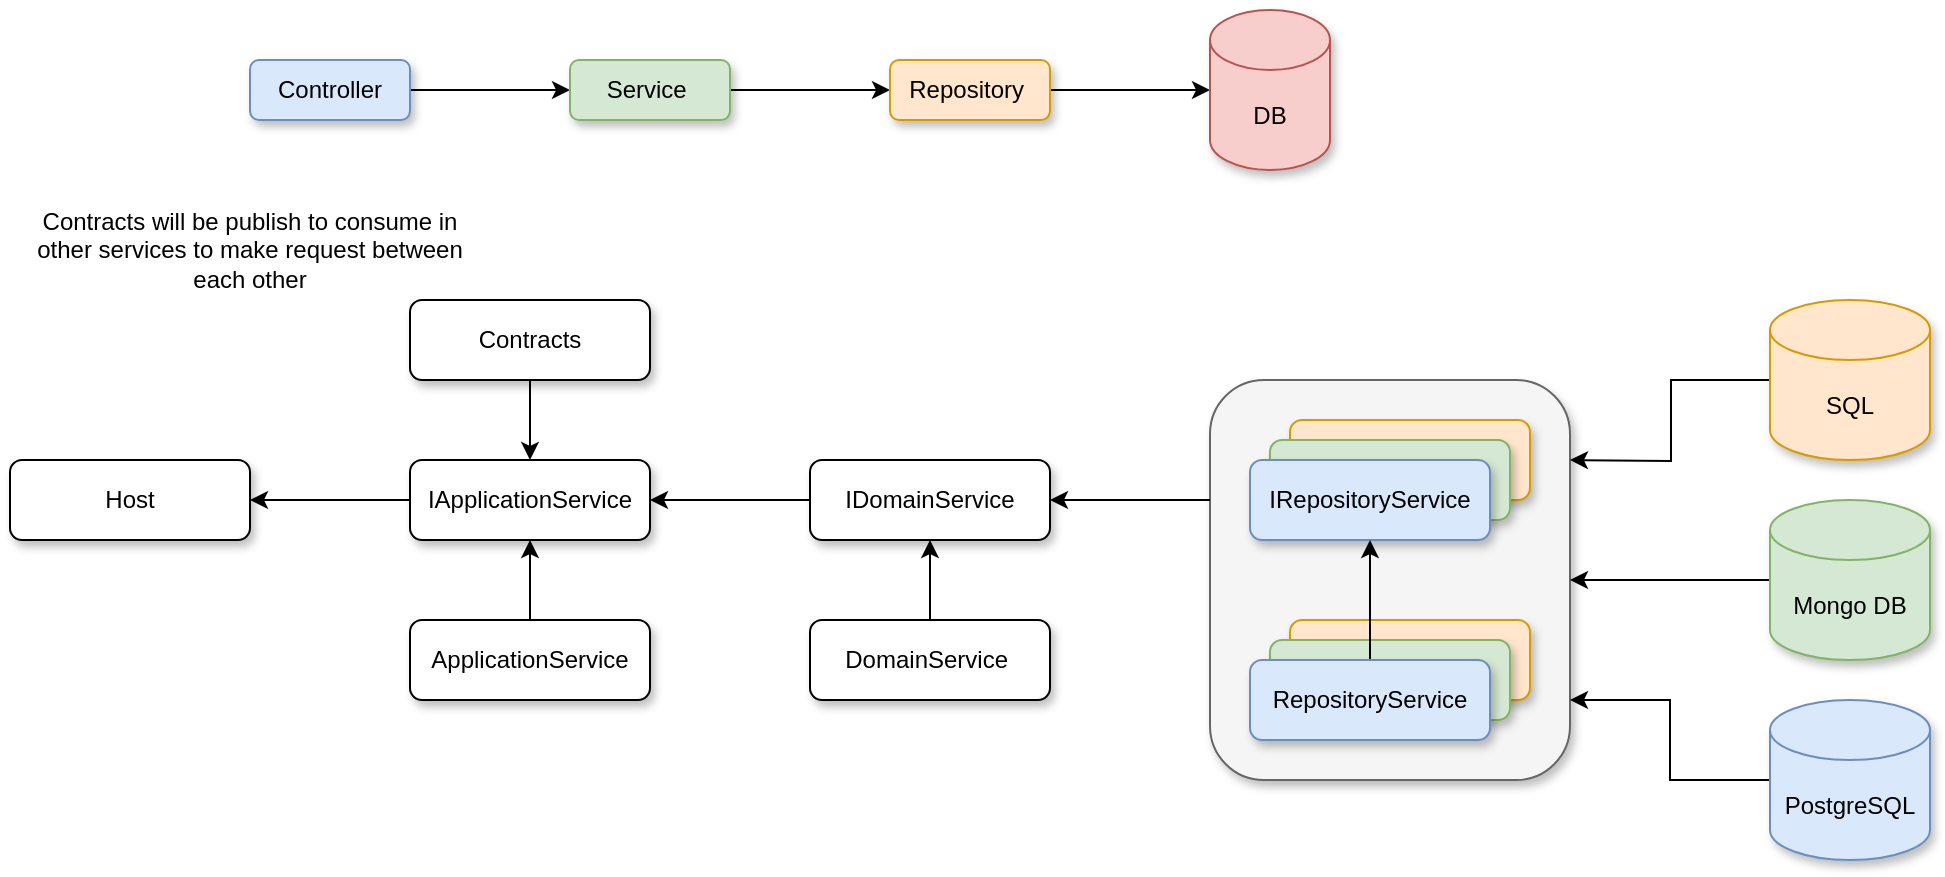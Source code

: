 <mxfile version="20.2.7" type="github" pages="2">
  <diagram id="7UlVRwlyegr4FhzEtUno" name="Service Design">
    <mxGraphModel dx="810" dy="650" grid="1" gridSize="10" guides="1" tooltips="1" connect="1" arrows="1" fold="1" page="1" pageScale="1" pageWidth="1100" pageHeight="850" math="0" shadow="0">
      <root>
        <mxCell id="0" />
        <mxCell id="1" parent="0" />
        <mxCell id="ev7gZziuKa32cAHw3EfZ-43" value="" style="rounded=1;whiteSpace=wrap;html=1;shadow=1;fillColor=#f5f5f5;strokeColor=#666666;fontColor=#333333;" vertex="1" parent="1">
          <mxGeometry x="640" y="240" width="180" height="200" as="geometry" />
        </mxCell>
        <mxCell id="ev7gZziuKa32cAHw3EfZ-7" style="edgeStyle=orthogonalEdgeStyle;rounded=0;orthogonalLoop=1;jettySize=auto;html=1;entryX=0;entryY=0.5;entryDx=0;entryDy=0;" edge="1" parent="1" source="ev7gZziuKa32cAHw3EfZ-2" target="ev7gZziuKa32cAHw3EfZ-4">
          <mxGeometry relative="1" as="geometry" />
        </mxCell>
        <mxCell id="ev7gZziuKa32cAHw3EfZ-2" value="Controller" style="rounded=1;whiteSpace=wrap;html=1;shadow=1;fillColor=#dae8fc;strokeColor=#6c8ebf;" vertex="1" parent="1">
          <mxGeometry x="160" y="80" width="80" height="30" as="geometry" />
        </mxCell>
        <mxCell id="ev7gZziuKa32cAHw3EfZ-8" style="edgeStyle=orthogonalEdgeStyle;rounded=0;orthogonalLoop=1;jettySize=auto;html=1;entryX=0;entryY=0.5;entryDx=0;entryDy=0;" edge="1" parent="1" source="ev7gZziuKa32cAHw3EfZ-4" target="ev7gZziuKa32cAHw3EfZ-5">
          <mxGeometry relative="1" as="geometry" />
        </mxCell>
        <mxCell id="ev7gZziuKa32cAHw3EfZ-4" value="Service&amp;nbsp;" style="rounded=1;whiteSpace=wrap;html=1;shadow=1;fillColor=#d5e8d4;strokeColor=#82b366;" vertex="1" parent="1">
          <mxGeometry x="320" y="80" width="80" height="30" as="geometry" />
        </mxCell>
        <mxCell id="ev7gZziuKa32cAHw3EfZ-9" style="edgeStyle=orthogonalEdgeStyle;rounded=0;orthogonalLoop=1;jettySize=auto;html=1;entryX=0;entryY=0.5;entryDx=0;entryDy=0;entryPerimeter=0;" edge="1" parent="1" source="ev7gZziuKa32cAHw3EfZ-5" target="ev7gZziuKa32cAHw3EfZ-6">
          <mxGeometry relative="1" as="geometry" />
        </mxCell>
        <mxCell id="ev7gZziuKa32cAHw3EfZ-5" value="Repository&amp;nbsp;" style="rounded=1;whiteSpace=wrap;html=1;shadow=1;fillColor=#ffe6cc;strokeColor=#d79b00;" vertex="1" parent="1">
          <mxGeometry x="480" y="80" width="80" height="30" as="geometry" />
        </mxCell>
        <mxCell id="ev7gZziuKa32cAHw3EfZ-6" value="DB" style="shape=cylinder3;whiteSpace=wrap;html=1;boundedLbl=1;backgroundOutline=1;size=15;shadow=1;fillColor=#f8cecc;strokeColor=#b85450;" vertex="1" parent="1">
          <mxGeometry x="640" y="55" width="60" height="80" as="geometry" />
        </mxCell>
        <mxCell id="ev7gZziuKa32cAHw3EfZ-10" value="Host" style="rounded=1;whiteSpace=wrap;html=1;shadow=1;" vertex="1" parent="1">
          <mxGeometry x="40" y="280" width="120" height="40" as="geometry" />
        </mxCell>
        <mxCell id="ev7gZziuKa32cAHw3EfZ-26" value="" style="edgeStyle=orthogonalEdgeStyle;rounded=0;orthogonalLoop=1;jettySize=auto;html=1;" edge="1" parent="1" source="ev7gZziuKa32cAHw3EfZ-11" target="ev7gZziuKa32cAHw3EfZ-15">
          <mxGeometry relative="1" as="geometry" />
        </mxCell>
        <mxCell id="ev7gZziuKa32cAHw3EfZ-11" value="ApplicationService" style="rounded=1;whiteSpace=wrap;html=1;shadow=1;" vertex="1" parent="1">
          <mxGeometry x="240" y="360" width="120" height="40" as="geometry" />
        </mxCell>
        <mxCell id="ev7gZziuKa32cAHw3EfZ-27" style="edgeStyle=orthogonalEdgeStyle;rounded=0;orthogonalLoop=1;jettySize=auto;html=1;entryX=0.5;entryY=1;entryDx=0;entryDy=0;" edge="1" parent="1" source="ev7gZziuKa32cAHw3EfZ-12" target="ev7gZziuKa32cAHw3EfZ-16">
          <mxGeometry relative="1" as="geometry" />
        </mxCell>
        <mxCell id="ev7gZziuKa32cAHw3EfZ-12" value="DomainService&amp;nbsp;" style="rounded=1;whiteSpace=wrap;html=1;shadow=1;" vertex="1" parent="1">
          <mxGeometry x="440" y="360" width="120" height="40" as="geometry" />
        </mxCell>
        <mxCell id="ev7gZziuKa32cAHw3EfZ-47" style="edgeStyle=orthogonalEdgeStyle;rounded=0;orthogonalLoop=1;jettySize=auto;html=1;" edge="1" parent="1" source="ev7gZziuKa32cAHw3EfZ-13">
          <mxGeometry relative="1" as="geometry">
            <mxPoint x="820" y="280" as="targetPoint" />
          </mxGeometry>
        </mxCell>
        <mxCell id="ev7gZziuKa32cAHw3EfZ-13" value="SQL" style="shape=cylinder3;whiteSpace=wrap;html=1;boundedLbl=1;backgroundOutline=1;size=15;shadow=1;fillColor=#ffe6cc;strokeColor=#d79b00;" vertex="1" parent="1">
          <mxGeometry x="920" y="200" width="80" height="80" as="geometry" />
        </mxCell>
        <mxCell id="ev7gZziuKa32cAHw3EfZ-19" style="edgeStyle=orthogonalEdgeStyle;rounded=0;orthogonalLoop=1;jettySize=auto;html=1;entryX=1;entryY=0.5;entryDx=0;entryDy=0;" edge="1" parent="1" source="ev7gZziuKa32cAHw3EfZ-15" target="ev7gZziuKa32cAHw3EfZ-10">
          <mxGeometry relative="1" as="geometry" />
        </mxCell>
        <mxCell id="ev7gZziuKa32cAHw3EfZ-15" value="IApplicationService" style="rounded=1;whiteSpace=wrap;html=1;shadow=1;" vertex="1" parent="1">
          <mxGeometry x="240" y="280" width="120" height="40" as="geometry" />
        </mxCell>
        <mxCell id="ev7gZziuKa32cAHw3EfZ-25" style="edgeStyle=orthogonalEdgeStyle;rounded=0;orthogonalLoop=1;jettySize=auto;html=1;entryX=1;entryY=0.5;entryDx=0;entryDy=0;" edge="1" parent="1" source="ev7gZziuKa32cAHw3EfZ-16" target="ev7gZziuKa32cAHw3EfZ-15">
          <mxGeometry relative="1" as="geometry" />
        </mxCell>
        <mxCell id="ev7gZziuKa32cAHw3EfZ-16" value="IDomainService" style="rounded=1;whiteSpace=wrap;html=1;shadow=1;" vertex="1" parent="1">
          <mxGeometry x="440" y="280" width="120" height="40" as="geometry" />
        </mxCell>
        <mxCell id="ev7gZziuKa32cAHw3EfZ-49" style="edgeStyle=orthogonalEdgeStyle;rounded=0;orthogonalLoop=1;jettySize=auto;html=1;entryX=1;entryY=0.5;entryDx=0;entryDy=0;" edge="1" parent="1" source="ev7gZziuKa32cAHw3EfZ-28" target="ev7gZziuKa32cAHw3EfZ-43">
          <mxGeometry relative="1" as="geometry" />
        </mxCell>
        <mxCell id="ev7gZziuKa32cAHw3EfZ-28" value="Mongo DB" style="shape=cylinder3;whiteSpace=wrap;html=1;boundedLbl=1;backgroundOutline=1;size=15;shadow=1;fillColor=#d5e8d4;strokeColor=#82b366;" vertex="1" parent="1">
          <mxGeometry x="920" y="300" width="80" height="80" as="geometry" />
        </mxCell>
        <mxCell id="ev7gZziuKa32cAHw3EfZ-48" value="" style="edgeStyle=orthogonalEdgeStyle;rounded=0;orthogonalLoop=1;jettySize=auto;html=1;entryX=1;entryY=0.8;entryDx=0;entryDy=0;entryPerimeter=0;" edge="1" parent="1" source="ev7gZziuKa32cAHw3EfZ-29" target="ev7gZziuKa32cAHw3EfZ-43">
          <mxGeometry relative="1" as="geometry" />
        </mxCell>
        <mxCell id="ev7gZziuKa32cAHw3EfZ-29" value="PostgreSQL" style="shape=cylinder3;whiteSpace=wrap;html=1;boundedLbl=1;backgroundOutline=1;size=15;shadow=1;fillColor=#dae8fc;strokeColor=#6c8ebf;" vertex="1" parent="1">
          <mxGeometry x="920" y="400" width="80" height="80" as="geometry" />
        </mxCell>
        <mxCell id="ev7gZziuKa32cAHw3EfZ-33" value="" style="rounded=1;whiteSpace=wrap;html=1;shadow=1;fillColor=#ffe6cc;strokeColor=#d79b00;" vertex="1" parent="1">
          <mxGeometry x="680" y="260" width="120" height="40" as="geometry" />
        </mxCell>
        <mxCell id="ev7gZziuKa32cAHw3EfZ-32" value="" style="rounded=1;whiteSpace=wrap;html=1;shadow=1;fillColor=#d5e8d4;strokeColor=#82b366;" vertex="1" parent="1">
          <mxGeometry x="670" y="270" width="120" height="40" as="geometry" />
        </mxCell>
        <mxCell id="ev7gZziuKa32cAHw3EfZ-30" value="IRepositoryService" style="rounded=1;whiteSpace=wrap;html=1;shadow=1;fillColor=#dae8fc;strokeColor=#6c8ebf;" vertex="1" parent="1">
          <mxGeometry x="660" y="280" width="120" height="40" as="geometry" />
        </mxCell>
        <mxCell id="ev7gZziuKa32cAHw3EfZ-35" value="" style="rounded=1;whiteSpace=wrap;html=1;shadow=1;fillColor=#ffe6cc;strokeColor=#d79b00;" vertex="1" parent="1">
          <mxGeometry x="680" y="360" width="120" height="40" as="geometry" />
        </mxCell>
        <mxCell id="ev7gZziuKa32cAHw3EfZ-36" value="" style="rounded=1;whiteSpace=wrap;html=1;shadow=1;fillColor=#d5e8d4;strokeColor=#82b366;" vertex="1" parent="1">
          <mxGeometry x="670" y="370" width="120" height="40" as="geometry" />
        </mxCell>
        <mxCell id="ev7gZziuKa32cAHw3EfZ-42" style="edgeStyle=orthogonalEdgeStyle;rounded=0;orthogonalLoop=1;jettySize=auto;html=1;entryX=0.5;entryY=1;entryDx=0;entryDy=0;" edge="1" parent="1" source="ev7gZziuKa32cAHw3EfZ-31" target="ev7gZziuKa32cAHw3EfZ-30">
          <mxGeometry relative="1" as="geometry" />
        </mxCell>
        <mxCell id="ev7gZziuKa32cAHw3EfZ-31" value="RepositoryService" style="rounded=1;whiteSpace=wrap;html=1;shadow=1;fillColor=#dae8fc;strokeColor=#6c8ebf;" vertex="1" parent="1">
          <mxGeometry x="660" y="380" width="120" height="40" as="geometry" />
        </mxCell>
        <mxCell id="ev7gZziuKa32cAHw3EfZ-44" value="" style="endArrow=classic;html=1;rounded=0;exitX=0;exitY=0.3;exitDx=0;exitDy=0;exitPerimeter=0;entryX=1;entryY=0.5;entryDx=0;entryDy=0;" edge="1" parent="1" source="ev7gZziuKa32cAHw3EfZ-43" target="ev7gZziuKa32cAHw3EfZ-16">
          <mxGeometry width="50" height="50" relative="1" as="geometry">
            <mxPoint x="670" y="550" as="sourcePoint" />
            <mxPoint x="590" y="550" as="targetPoint" />
          </mxGeometry>
        </mxCell>
        <mxCell id="aoRTuB5v5Qe9X8MVWNxJ-2" style="edgeStyle=orthogonalEdgeStyle;rounded=0;orthogonalLoop=1;jettySize=auto;html=1;entryX=0.5;entryY=0;entryDx=0;entryDy=0;" edge="1" parent="1" source="aoRTuB5v5Qe9X8MVWNxJ-1" target="ev7gZziuKa32cAHw3EfZ-15">
          <mxGeometry relative="1" as="geometry" />
        </mxCell>
        <mxCell id="aoRTuB5v5Qe9X8MVWNxJ-1" value="Contracts" style="rounded=1;whiteSpace=wrap;html=1;shadow=1;" vertex="1" parent="1">
          <mxGeometry x="240" y="200" width="120" height="40" as="geometry" />
        </mxCell>
        <mxCell id="aoRTuB5v5Qe9X8MVWNxJ-3" value="Contracts will be publish to consume in other services to make request between each other" style="text;html=1;strokeColor=none;fillColor=none;align=center;verticalAlign=middle;whiteSpace=wrap;rounded=0;shadow=1;" vertex="1" parent="1">
          <mxGeometry x="40" y="160" width="240" height="30" as="geometry" />
        </mxCell>
      </root>
    </mxGraphModel>
  </diagram>
  <diagram id="9YIgchQwDhizgGaYhz4Y" name="Consul Cluster">
    <mxGraphModel dx="1910" dy="1500" grid="1" gridSize="10" guides="1" tooltips="1" connect="1" arrows="1" fold="1" page="1" pageScale="1" pageWidth="1100" pageHeight="850" math="0" shadow="0">
      <root>
        <mxCell id="0" />
        <mxCell id="1" parent="0" />
        <mxCell id="NOGFLZ6ogDhnEa0tmBLq-39" style="edgeStyle=orthogonalEdgeStyle;rounded=0;orthogonalLoop=1;jettySize=auto;html=1;exitX=0;exitY=0.75;exitDx=0;exitDy=0;entryX=1;entryY=0.815;entryDx=0;entryDy=0;entryPerimeter=0;" edge="1" parent="1" source="NOGFLZ6ogDhnEa0tmBLq-19" target="NOGFLZ6ogDhnEa0tmBLq-34">
          <mxGeometry relative="1" as="geometry">
            <mxPoint x="-36" y="430" as="targetPoint" />
          </mxGeometry>
        </mxCell>
        <mxCell id="NOGFLZ6ogDhnEa0tmBLq-40" style="edgeStyle=orthogonalEdgeStyle;rounded=0;orthogonalLoop=1;jettySize=auto;html=1;exitX=0;exitY=0.25;exitDx=0;exitDy=0;entryX=1.031;entryY=0.186;entryDx=0;entryDy=0;entryPerimeter=0;" edge="1" parent="1" source="NOGFLZ6ogDhnEa0tmBLq-19" target="NOGFLZ6ogDhnEa0tmBLq-34">
          <mxGeometry relative="1" as="geometry">
            <Array as="points">
              <mxPoint x="20" y="90" />
              <mxPoint x="20" y="90" />
            </Array>
          </mxGeometry>
        </mxCell>
        <mxCell id="NOGFLZ6ogDhnEa0tmBLq-19" value="" style="rounded=0;whiteSpace=wrap;html=1;shadow=1;fillColor=#f5f5f5;fontColor=#333333;strokeColor=#666666;" vertex="1" parent="1">
          <mxGeometry x="40" y="-80" width="280" height="680" as="geometry" />
        </mxCell>
        <mxCell id="NOGFLZ6ogDhnEa0tmBLq-30" value="" style="rounded=1;whiteSpace=wrap;html=1;shadow=1;fillColor=#d5e8d4;strokeColor=#82b366;" vertex="1" parent="1">
          <mxGeometry x="60" y="-60" width="240" height="270" as="geometry" />
        </mxCell>
        <mxCell id="NOGFLZ6ogDhnEa0tmBLq-29" value="" style="rounded=1;whiteSpace=wrap;html=1;shadow=1;fillColor=#d5e8d4;strokeColor=#82b366;" vertex="1" parent="1">
          <mxGeometry x="60" y="310" width="240" height="270" as="geometry" />
        </mxCell>
        <mxCell id="NOGFLZ6ogDhnEa0tmBLq-13" value="" style="rounded=1;whiteSpace=wrap;html=1;shadow=1;fillColor=#f8cecc;strokeColor=#b85450;" vertex="1" parent="1">
          <mxGeometry x="80" y="-10" width="200" height="200" as="geometry" />
        </mxCell>
        <mxCell id="CTIIRsL9QOYnOuWOGqHX-2" value="" style="rounded=1;whiteSpace=wrap;html=1;shadow=1;fillColor=#ffe6cc;strokeColor=#d79b00;" vertex="1" parent="1">
          <mxGeometry x="410" y="30" width="120" height="40" as="geometry" />
        </mxCell>
        <mxCell id="NOGFLZ6ogDhnEa0tmBLq-36" style="edgeStyle=orthogonalEdgeStyle;rounded=0;orthogonalLoop=1;jettySize=auto;html=1;entryX=1;entryY=0.35;entryDx=0;entryDy=0;entryPerimeter=0;" edge="1" parent="1" source="CTIIRsL9QOYnOuWOGqHX-1" target="NOGFLZ6ogDhnEa0tmBLq-13">
          <mxGeometry relative="1" as="geometry" />
        </mxCell>
        <mxCell id="CTIIRsL9QOYnOuWOGqHX-1" value="CatlogService" style="rounded=1;whiteSpace=wrap;html=1;shadow=1;fillColor=#bac8d3;strokeColor=#23445d;" vertex="1" parent="1">
          <mxGeometry x="400" y="40" width="120" height="40" as="geometry" />
        </mxCell>
        <mxCell id="NOGFLZ6ogDhnEa0tmBLq-2" value="" style="rounded=1;whiteSpace=wrap;html=1;shadow=1;fillColor=#e1d5e7;strokeColor=#9673a6;" vertex="1" parent="1">
          <mxGeometry x="410" y="120" width="120" height="40" as="geometry" />
        </mxCell>
        <mxCell id="NOGFLZ6ogDhnEa0tmBLq-35" style="edgeStyle=orthogonalEdgeStyle;rounded=0;orthogonalLoop=1;jettySize=auto;html=1;entryX=1;entryY=0.8;entryDx=0;entryDy=0;entryPerimeter=0;" edge="1" parent="1" source="NOGFLZ6ogDhnEa0tmBLq-1" target="NOGFLZ6ogDhnEa0tmBLq-13">
          <mxGeometry relative="1" as="geometry" />
        </mxCell>
        <mxCell id="NOGFLZ6ogDhnEa0tmBLq-1" value="ProductService" style="rounded=1;whiteSpace=wrap;html=1;shadow=1;fillColor=#dae8fc;strokeColor=#6c8ebf;" vertex="1" parent="1">
          <mxGeometry x="400" y="130" width="120" height="40" as="geometry" />
        </mxCell>
        <mxCell id="NOGFLZ6ogDhnEa0tmBLq-3" value="NODE-1&#xa;Consul Service Registry " style="swimlane;shadow=1;startSize=30;fillColor=#fff2cc;strokeColor=#d6b656;" vertex="1" parent="1">
          <mxGeometry x="100" y="10" width="160" height="160" as="geometry" />
        </mxCell>
        <mxCell id="NOGFLZ6ogDhnEa0tmBLq-5" value="http:\\catlogservice:8085" style="text;html=1;align=center;verticalAlign=middle;resizable=0;points=[];autosize=1;strokeColor=none;fillColor=none;" vertex="1" parent="NOGFLZ6ogDhnEa0tmBLq-3">
          <mxGeometry y="30" width="160" height="30" as="geometry" />
        </mxCell>
        <mxCell id="NOGFLZ6ogDhnEa0tmBLq-6" value="http:\\catlogservice:8086" style="text;html=1;align=center;verticalAlign=middle;resizable=0;points=[];autosize=1;strokeColor=none;fillColor=none;" vertex="1" parent="NOGFLZ6ogDhnEa0tmBLq-3">
          <mxGeometry y="50" width="160" height="30" as="geometry" />
        </mxCell>
        <mxCell id="NOGFLZ6ogDhnEa0tmBLq-8" value="http:\\productservice:9096" style="text;html=1;align=center;verticalAlign=middle;resizable=0;points=[];autosize=1;strokeColor=none;fillColor=none;" vertex="1" parent="NOGFLZ6ogDhnEa0tmBLq-3">
          <mxGeometry y="130" width="160" height="30" as="geometry" />
        </mxCell>
        <mxCell id="NOGFLZ6ogDhnEa0tmBLq-7" value="http:\\productservice:9095" style="text;html=1;align=center;verticalAlign=middle;resizable=0;points=[];autosize=1;strokeColor=none;fillColor=none;" vertex="1" parent="NOGFLZ6ogDhnEa0tmBLq-3">
          <mxGeometry y="110" width="160" height="30" as="geometry" />
        </mxCell>
        <mxCell id="NOGFLZ6ogDhnEa0tmBLq-14" value="&lt;b&gt;&lt;i&gt;&lt;u&gt;Availability Zone 1&lt;/u&gt;&lt;/i&gt;&lt;/b&gt;" style="text;html=1;strokeColor=none;fillColor=none;align=center;verticalAlign=middle;whiteSpace=wrap;rounded=0;shadow=1;" vertex="1" parent="1">
          <mxGeometry x="125" y="-50" width="110" height="30" as="geometry" />
        </mxCell>
        <mxCell id="NOGFLZ6ogDhnEa0tmBLq-22" value="" style="rounded=1;whiteSpace=wrap;html=1;shadow=1;fillColor=#f8cecc;strokeColor=#b85450;" vertex="1" parent="1">
          <mxGeometry x="80" y="330" width="200" height="200" as="geometry" />
        </mxCell>
        <mxCell id="NOGFLZ6ogDhnEa0tmBLq-23" value="NODE-2&#xa;Consul Service Registry " style="swimlane;shadow=1;startSize=30;fillColor=#fff2cc;strokeColor=#d6b656;" vertex="1" parent="1">
          <mxGeometry x="100" y="350" width="160" height="160" as="geometry" />
        </mxCell>
        <mxCell id="NOGFLZ6ogDhnEa0tmBLq-24" value="http:\\catlogservice:8085" style="text;html=1;align=center;verticalAlign=middle;resizable=0;points=[];autosize=1;strokeColor=none;fillColor=none;" vertex="1" parent="NOGFLZ6ogDhnEa0tmBLq-23">
          <mxGeometry y="30" width="160" height="30" as="geometry" />
        </mxCell>
        <mxCell id="NOGFLZ6ogDhnEa0tmBLq-25" value="http:\\catlogservice:8086" style="text;html=1;align=center;verticalAlign=middle;resizable=0;points=[];autosize=1;strokeColor=none;fillColor=none;" vertex="1" parent="NOGFLZ6ogDhnEa0tmBLq-23">
          <mxGeometry y="50" width="160" height="30" as="geometry" />
        </mxCell>
        <mxCell id="NOGFLZ6ogDhnEa0tmBLq-26" value="http:\\productservice:9096" style="text;html=1;align=center;verticalAlign=middle;resizable=0;points=[];autosize=1;strokeColor=none;fillColor=none;" vertex="1" parent="NOGFLZ6ogDhnEa0tmBLq-23">
          <mxGeometry y="130" width="160" height="30" as="geometry" />
        </mxCell>
        <mxCell id="NOGFLZ6ogDhnEa0tmBLq-27" value="http:\\productservice:9095" style="text;html=1;align=center;verticalAlign=middle;resizable=0;points=[];autosize=1;strokeColor=none;fillColor=none;" vertex="1" parent="NOGFLZ6ogDhnEa0tmBLq-23">
          <mxGeometry y="110" width="160" height="30" as="geometry" />
        </mxCell>
        <mxCell id="NOGFLZ6ogDhnEa0tmBLq-28" value="&lt;b&gt;&lt;i&gt;&lt;u&gt;Availability Zone 2&lt;/u&gt;&lt;/i&gt;&lt;/b&gt;" style="text;html=1;strokeColor=none;fillColor=none;align=center;verticalAlign=middle;whiteSpace=wrap;rounded=0;shadow=1;" vertex="1" parent="1">
          <mxGeometry x="125" y="540" width="110" height="30" as="geometry" />
        </mxCell>
        <mxCell id="NOGFLZ6ogDhnEa0tmBLq-31" value="" style="shape=flexArrow;endArrow=classic;startArrow=classic;html=1;rounded=0;" edge="1" parent="1">
          <mxGeometry width="100" height="100" relative="1" as="geometry">
            <mxPoint x="235" y="310" as="sourcePoint" />
            <mxPoint x="235" y="210" as="targetPoint" />
            <Array as="points">
              <mxPoint x="235" y="310" />
            </Array>
          </mxGeometry>
        </mxCell>
        <mxCell id="NOGFLZ6ogDhnEa0tmBLq-32" value="" style="shape=flexArrow;endArrow=classic;startArrow=classic;html=1;rounded=0;" edge="1" parent="1">
          <mxGeometry width="100" height="100" relative="1" as="geometry">
            <mxPoint x="123.67" y="310" as="sourcePoint" />
            <mxPoint x="123.67" y="210" as="targetPoint" />
            <Array as="points">
              <mxPoint x="123.67" y="310" />
            </Array>
          </mxGeometry>
        </mxCell>
        <mxCell id="NOGFLZ6ogDhnEa0tmBLq-33" value="CONSUL&lt;br&gt;CLUSTER" style="text;html=1;strokeColor=none;fillColor=none;align=center;verticalAlign=middle;whiteSpace=wrap;rounded=0;shadow=1;" vertex="1" parent="1">
          <mxGeometry x="150" y="245" width="60" height="30" as="geometry" />
        </mxCell>
        <mxCell id="NOGFLZ6ogDhnEa0tmBLq-41" style="edgeStyle=orthogonalEdgeStyle;rounded=0;orthogonalLoop=1;jettySize=auto;html=1;exitX=1;exitY=0.25;exitDx=0;exitDy=0;entryX=-0.016;entryY=0.301;entryDx=0;entryDy=0;entryPerimeter=0;" edge="1" parent="1" source="NOGFLZ6ogDhnEa0tmBLq-34" target="NOGFLZ6ogDhnEa0tmBLq-19">
          <mxGeometry relative="1" as="geometry" />
        </mxCell>
        <mxCell id="NOGFLZ6ogDhnEa0tmBLq-42" style="edgeStyle=orthogonalEdgeStyle;rounded=0;orthogonalLoop=1;jettySize=auto;html=1;exitX=1;exitY=0.75;exitDx=0;exitDy=0;entryX=0.001;entryY=0.698;entryDx=0;entryDy=0;entryPerimeter=0;" edge="1" parent="1" source="NOGFLZ6ogDhnEa0tmBLq-34" target="NOGFLZ6ogDhnEa0tmBLq-19">
          <mxGeometry relative="1" as="geometry" />
        </mxCell>
        <mxCell id="NOGFLZ6ogDhnEa0tmBLq-34" value="A&lt;br&gt;P&lt;br&gt;I&lt;br&gt;&lt;br&gt;G&lt;br&gt;A&lt;br&gt;T&lt;br&gt;E&lt;br&gt;W&lt;br&gt;A&lt;br&gt;Y" style="rounded=0;whiteSpace=wrap;html=1;shadow=1;" vertex="1" parent="1">
          <mxGeometry x="-160" y="-10" width="120" height="540" as="geometry" />
        </mxCell>
        <mxCell id="NOGFLZ6ogDhnEa0tmBLq-46" style="edgeStyle=orthogonalEdgeStyle;rounded=0;orthogonalLoop=1;jettySize=auto;html=1;entryX=0;entryY=0.389;entryDx=0;entryDy=0;entryPerimeter=0;" edge="1" parent="1" source="NOGFLZ6ogDhnEa0tmBLq-44" target="NOGFLZ6ogDhnEa0tmBLq-34">
          <mxGeometry relative="1" as="geometry" />
        </mxCell>
        <mxCell id="NOGFLZ6ogDhnEa0tmBLq-44" value="" style="verticalLabelPosition=bottom;verticalAlign=top;html=1;shadow=0;dashed=0;strokeWidth=1;shape=mxgraph.android.phone2;strokeColor=#c0c0c0;" vertex="1" parent="1">
          <mxGeometry x="-320" y="170" width="40" height="60" as="geometry" />
        </mxCell>
        <mxCell id="NOGFLZ6ogDhnEa0tmBLq-47" style="edgeStyle=orthogonalEdgeStyle;rounded=0;orthogonalLoop=1;jettySize=auto;html=1;entryX=0;entryY=0.611;entryDx=0;entryDy=0;entryPerimeter=0;" edge="1" parent="1" source="NOGFLZ6ogDhnEa0tmBLq-45" target="NOGFLZ6ogDhnEa0tmBLq-34">
          <mxGeometry relative="1" as="geometry" />
        </mxCell>
        <mxCell id="NOGFLZ6ogDhnEa0tmBLq-45" value="" style="shape=actor;whiteSpace=wrap;html=1;shadow=1;" vertex="1" parent="1">
          <mxGeometry x="-320" y="290" width="40" height="60" as="geometry" />
        </mxCell>
      </root>
    </mxGraphModel>
  </diagram>
</mxfile>
